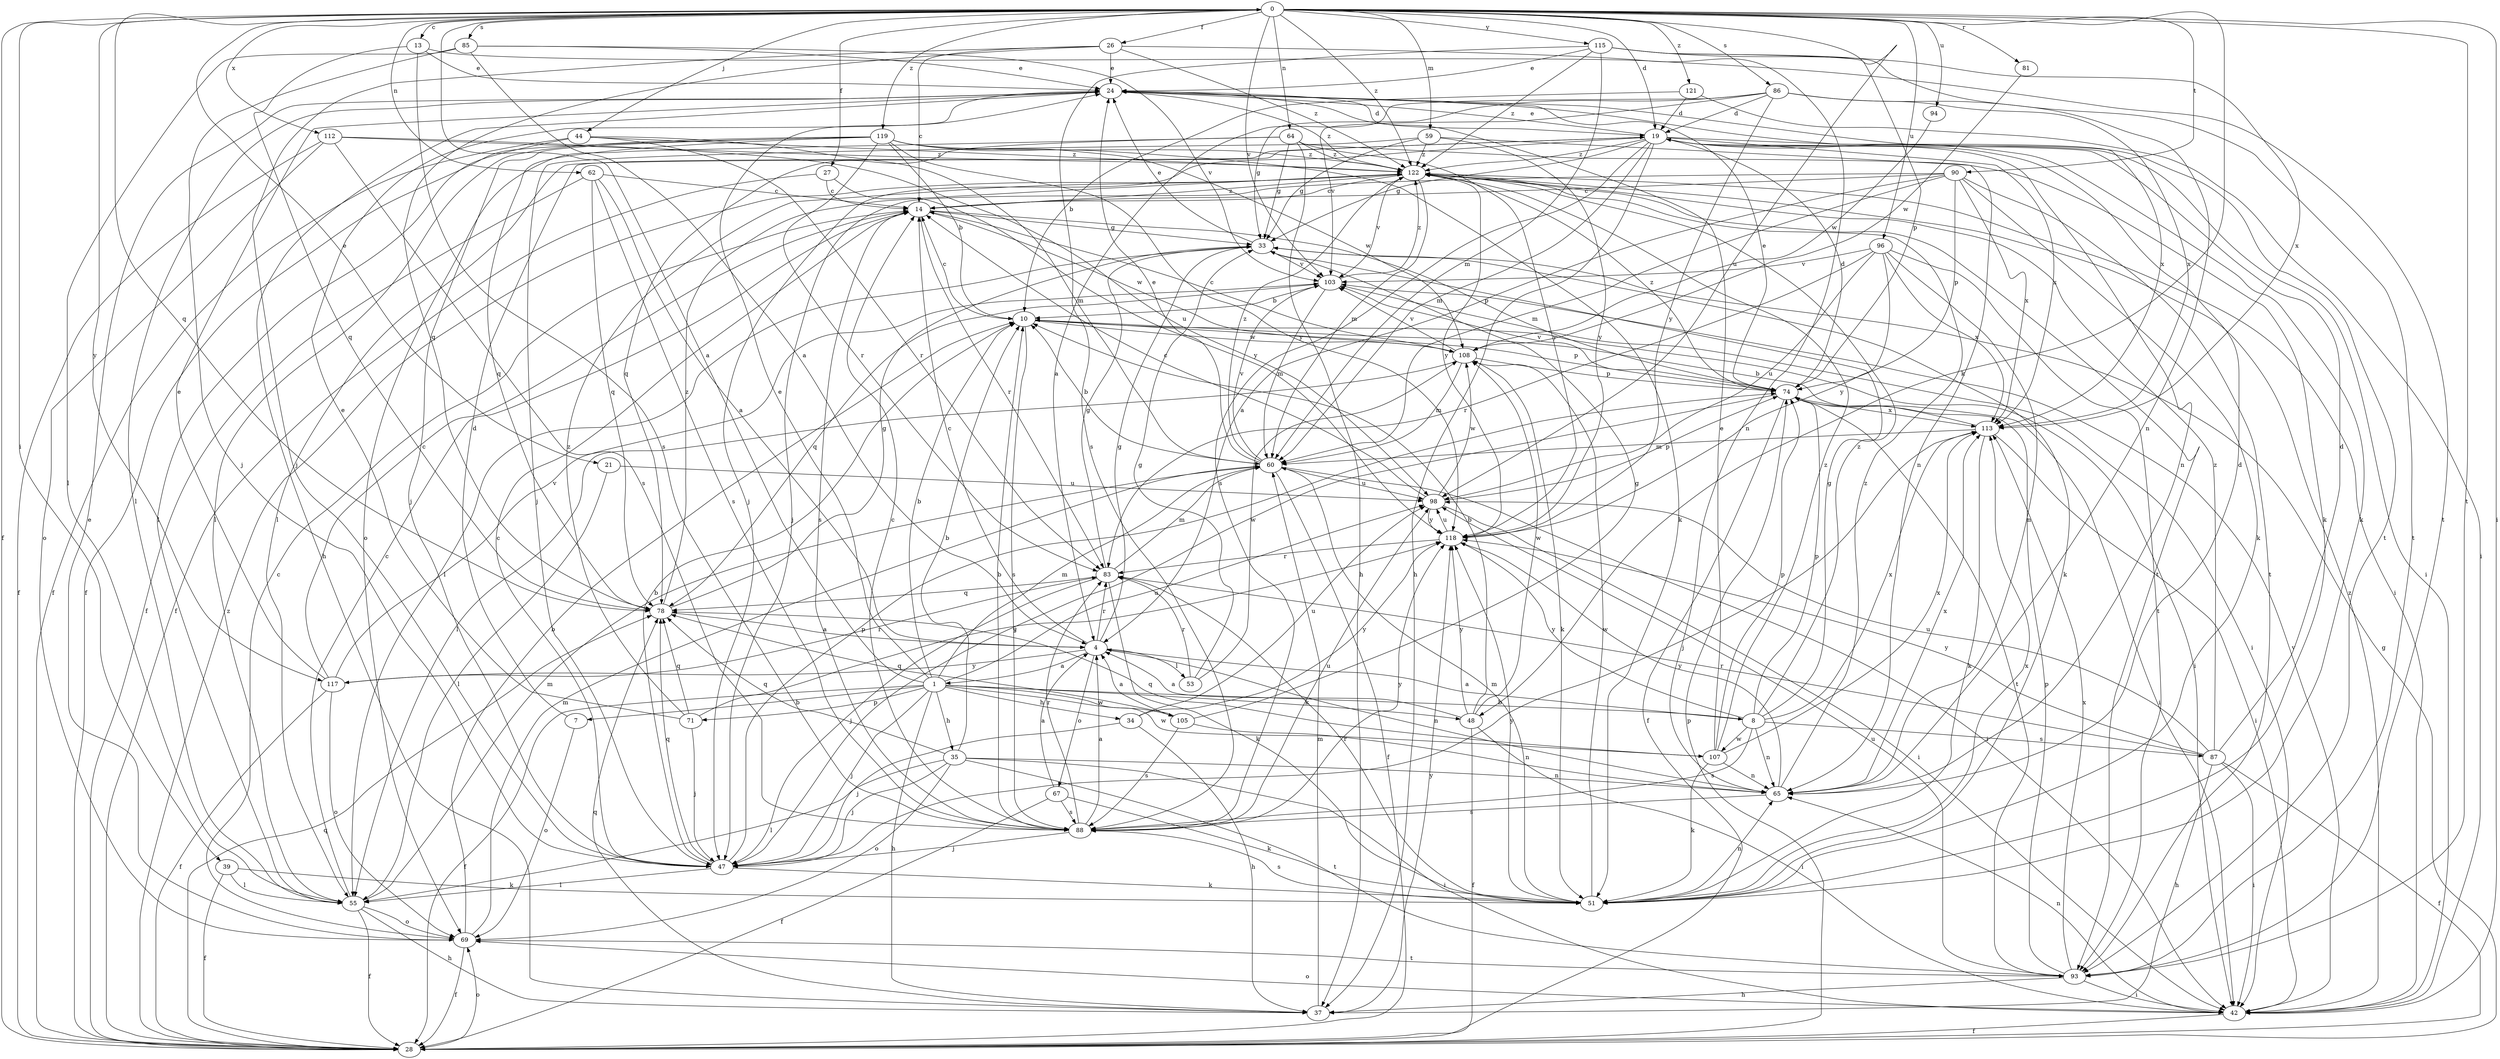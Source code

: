 strict digraph  {
0;
1;
4;
7;
8;
10;
13;
14;
19;
21;
24;
26;
27;
28;
33;
34;
35;
37;
39;
42;
44;
47;
48;
51;
53;
55;
59;
60;
62;
64;
65;
67;
69;
71;
74;
78;
81;
83;
85;
86;
87;
88;
90;
93;
94;
96;
98;
103;
105;
107;
108;
112;
113;
115;
117;
118;
119;
121;
122;
0 -> 13  [label=c];
0 -> 19  [label=d];
0 -> 21  [label=e];
0 -> 26  [label=f];
0 -> 27  [label=f];
0 -> 28  [label=f];
0 -> 39  [label=i];
0 -> 42  [label=i];
0 -> 44  [label=j];
0 -> 48  [label=k];
0 -> 59  [label=m];
0 -> 62  [label=n];
0 -> 64  [label=n];
0 -> 78  [label=q];
0 -> 81  [label=r];
0 -> 85  [label=s];
0 -> 86  [label=s];
0 -> 90  [label=t];
0 -> 93  [label=t];
0 -> 94  [label=u];
0 -> 96  [label=u];
0 -> 98  [label=u];
0 -> 103  [label=v];
0 -> 112  [label=x];
0 -> 115  [label=y];
0 -> 117  [label=y];
0 -> 119  [label=z];
0 -> 121  [label=z];
0 -> 122  [label=z];
1 -> 0  [label=a];
1 -> 7  [label=b];
1 -> 8  [label=b];
1 -> 10  [label=b];
1 -> 24  [label=e];
1 -> 28  [label=f];
1 -> 34  [label=h];
1 -> 35  [label=h];
1 -> 37  [label=h];
1 -> 47  [label=j];
1 -> 48  [label=k];
1 -> 60  [label=m];
1 -> 71  [label=p];
1 -> 98  [label=u];
1 -> 105  [label=w];
1 -> 107  [label=w];
4 -> 1  [label=a];
4 -> 14  [label=c];
4 -> 33  [label=g];
4 -> 53  [label=l];
4 -> 65  [label=n];
4 -> 67  [label=o];
4 -> 83  [label=r];
4 -> 117  [label=y];
7 -> 19  [label=d];
7 -> 69  [label=o];
8 -> 4  [label=a];
8 -> 33  [label=g];
8 -> 65  [label=n];
8 -> 74  [label=p];
8 -> 87  [label=s];
8 -> 88  [label=s];
8 -> 107  [label=w];
8 -> 113  [label=x];
8 -> 118  [label=y];
8 -> 122  [label=z];
10 -> 14  [label=c];
10 -> 42  [label=i];
10 -> 74  [label=p];
10 -> 88  [label=s];
10 -> 108  [label=w];
13 -> 24  [label=e];
13 -> 78  [label=q];
13 -> 88  [label=s];
13 -> 93  [label=t];
14 -> 33  [label=g];
14 -> 74  [label=p];
14 -> 83  [label=r];
14 -> 88  [label=s];
14 -> 108  [label=w];
14 -> 122  [label=z];
19 -> 24  [label=e];
19 -> 33  [label=g];
19 -> 37  [label=h];
19 -> 42  [label=i];
19 -> 47  [label=j];
19 -> 51  [label=k];
19 -> 55  [label=l];
19 -> 60  [label=m];
19 -> 65  [label=n];
19 -> 88  [label=s];
19 -> 113  [label=x];
19 -> 122  [label=z];
21 -> 55  [label=l];
21 -> 98  [label=u];
24 -> 19  [label=d];
24 -> 37  [label=h];
24 -> 55  [label=l];
24 -> 93  [label=t];
24 -> 113  [label=x];
24 -> 122  [label=z];
26 -> 14  [label=c];
26 -> 24  [label=e];
26 -> 47  [label=j];
26 -> 65  [label=n];
26 -> 78  [label=q];
26 -> 122  [label=z];
27 -> 14  [label=c];
27 -> 28  [label=f];
27 -> 118  [label=y];
28 -> 33  [label=g];
28 -> 69  [label=o];
28 -> 74  [label=p];
28 -> 78  [label=q];
28 -> 122  [label=z];
33 -> 24  [label=e];
33 -> 51  [label=k];
33 -> 55  [label=l];
33 -> 103  [label=v];
34 -> 37  [label=h];
34 -> 47  [label=j];
34 -> 98  [label=u];
34 -> 118  [label=y];
35 -> 10  [label=b];
35 -> 42  [label=i];
35 -> 47  [label=j];
35 -> 55  [label=l];
35 -> 65  [label=n];
35 -> 69  [label=o];
35 -> 78  [label=q];
35 -> 93  [label=t];
37 -> 60  [label=m];
37 -> 78  [label=q];
37 -> 118  [label=y];
39 -> 28  [label=f];
39 -> 51  [label=k];
39 -> 55  [label=l];
42 -> 28  [label=f];
42 -> 65  [label=n];
42 -> 69  [label=o];
42 -> 103  [label=v];
42 -> 122  [label=z];
44 -> 28  [label=f];
44 -> 55  [label=l];
44 -> 60  [label=m];
44 -> 83  [label=r];
44 -> 122  [label=z];
47 -> 10  [label=b];
47 -> 14  [label=c];
47 -> 51  [label=k];
47 -> 55  [label=l];
47 -> 74  [label=p];
47 -> 78  [label=q];
48 -> 4  [label=a];
48 -> 10  [label=b];
48 -> 28  [label=f];
48 -> 42  [label=i];
48 -> 108  [label=w];
48 -> 118  [label=y];
51 -> 60  [label=m];
51 -> 65  [label=n];
51 -> 83  [label=r];
51 -> 88  [label=s];
51 -> 108  [label=w];
51 -> 113  [label=x];
51 -> 118  [label=y];
53 -> 33  [label=g];
53 -> 83  [label=r];
53 -> 108  [label=w];
55 -> 14  [label=c];
55 -> 28  [label=f];
55 -> 37  [label=h];
55 -> 60  [label=m];
55 -> 69  [label=o];
59 -> 33  [label=g];
59 -> 47  [label=j];
59 -> 65  [label=n];
59 -> 118  [label=y];
59 -> 122  [label=z];
60 -> 10  [label=b];
60 -> 24  [label=e];
60 -> 28  [label=f];
60 -> 42  [label=i];
60 -> 98  [label=u];
60 -> 103  [label=v];
60 -> 122  [label=z];
62 -> 4  [label=a];
62 -> 14  [label=c];
62 -> 28  [label=f];
62 -> 78  [label=q];
62 -> 88  [label=s];
64 -> 33  [label=g];
64 -> 37  [label=h];
64 -> 51  [label=k];
64 -> 69  [label=o];
64 -> 78  [label=q];
64 -> 118  [label=y];
64 -> 122  [label=z];
65 -> 19  [label=d];
65 -> 88  [label=s];
65 -> 113  [label=x];
65 -> 118  [label=y];
65 -> 122  [label=z];
67 -> 4  [label=a];
67 -> 28  [label=f];
67 -> 51  [label=k];
67 -> 88  [label=s];
69 -> 10  [label=b];
69 -> 14  [label=c];
69 -> 24  [label=e];
69 -> 28  [label=f];
69 -> 60  [label=m];
69 -> 93  [label=t];
71 -> 24  [label=e];
71 -> 47  [label=j];
71 -> 78  [label=q];
71 -> 118  [label=y];
71 -> 122  [label=z];
74 -> 19  [label=d];
74 -> 24  [label=e];
74 -> 28  [label=f];
74 -> 42  [label=i];
74 -> 47  [label=j];
74 -> 93  [label=t];
74 -> 103  [label=v];
74 -> 113  [label=x];
74 -> 122  [label=z];
78 -> 4  [label=a];
78 -> 33  [label=g];
78 -> 122  [label=z];
81 -> 108  [label=w];
83 -> 33  [label=g];
83 -> 47  [label=j];
83 -> 51  [label=k];
83 -> 60  [label=m];
83 -> 78  [label=q];
85 -> 4  [label=a];
85 -> 24  [label=e];
85 -> 47  [label=j];
85 -> 55  [label=l];
85 -> 103  [label=v];
86 -> 4  [label=a];
86 -> 19  [label=d];
86 -> 33  [label=g];
86 -> 93  [label=t];
86 -> 103  [label=v];
86 -> 113  [label=x];
86 -> 118  [label=y];
87 -> 19  [label=d];
87 -> 28  [label=f];
87 -> 37  [label=h];
87 -> 42  [label=i];
87 -> 83  [label=r];
87 -> 98  [label=u];
87 -> 118  [label=y];
87 -> 122  [label=z];
88 -> 4  [label=a];
88 -> 10  [label=b];
88 -> 14  [label=c];
88 -> 47  [label=j];
88 -> 83  [label=r];
88 -> 98  [label=u];
88 -> 118  [label=y];
90 -> 4  [label=a];
90 -> 14  [label=c];
90 -> 47  [label=j];
90 -> 51  [label=k];
90 -> 60  [label=m];
90 -> 74  [label=p];
90 -> 93  [label=t];
90 -> 113  [label=x];
93 -> 37  [label=h];
93 -> 42  [label=i];
93 -> 74  [label=p];
93 -> 98  [label=u];
93 -> 113  [label=x];
94 -> 108  [label=w];
96 -> 65  [label=n];
96 -> 83  [label=r];
96 -> 93  [label=t];
96 -> 98  [label=u];
96 -> 103  [label=v];
96 -> 113  [label=x];
96 -> 118  [label=y];
98 -> 14  [label=c];
98 -> 42  [label=i];
98 -> 74  [label=p];
98 -> 108  [label=w];
98 -> 118  [label=y];
103 -> 10  [label=b];
103 -> 42  [label=i];
103 -> 60  [label=m];
103 -> 78  [label=q];
103 -> 122  [label=z];
105 -> 4  [label=a];
105 -> 33  [label=g];
105 -> 65  [label=n];
105 -> 78  [label=q];
105 -> 88  [label=s];
107 -> 24  [label=e];
107 -> 51  [label=k];
107 -> 65  [label=n];
107 -> 74  [label=p];
107 -> 78  [label=q];
107 -> 113  [label=x];
107 -> 122  [label=z];
108 -> 14  [label=c];
108 -> 51  [label=k];
108 -> 55  [label=l];
108 -> 60  [label=m];
108 -> 74  [label=p];
108 -> 103  [label=v];
112 -> 28  [label=f];
112 -> 69  [label=o];
112 -> 88  [label=s];
112 -> 98  [label=u];
112 -> 122  [label=z];
113 -> 10  [label=b];
113 -> 42  [label=i];
113 -> 47  [label=j];
113 -> 51  [label=k];
113 -> 60  [label=m];
115 -> 24  [label=e];
115 -> 60  [label=m];
115 -> 65  [label=n];
115 -> 74  [label=p];
115 -> 88  [label=s];
115 -> 113  [label=x];
115 -> 122  [label=z];
117 -> 14  [label=c];
117 -> 24  [label=e];
117 -> 28  [label=f];
117 -> 69  [label=o];
117 -> 83  [label=r];
117 -> 103  [label=v];
118 -> 83  [label=r];
118 -> 98  [label=u];
119 -> 10  [label=b];
119 -> 28  [label=f];
119 -> 47  [label=j];
119 -> 51  [label=k];
119 -> 55  [label=l];
119 -> 78  [label=q];
119 -> 83  [label=r];
119 -> 108  [label=w];
119 -> 118  [label=y];
119 -> 122  [label=z];
121 -> 10  [label=b];
121 -> 19  [label=d];
121 -> 42  [label=i];
122 -> 14  [label=c];
122 -> 42  [label=i];
122 -> 60  [label=m];
122 -> 93  [label=t];
122 -> 103  [label=v];
122 -> 118  [label=y];
}
